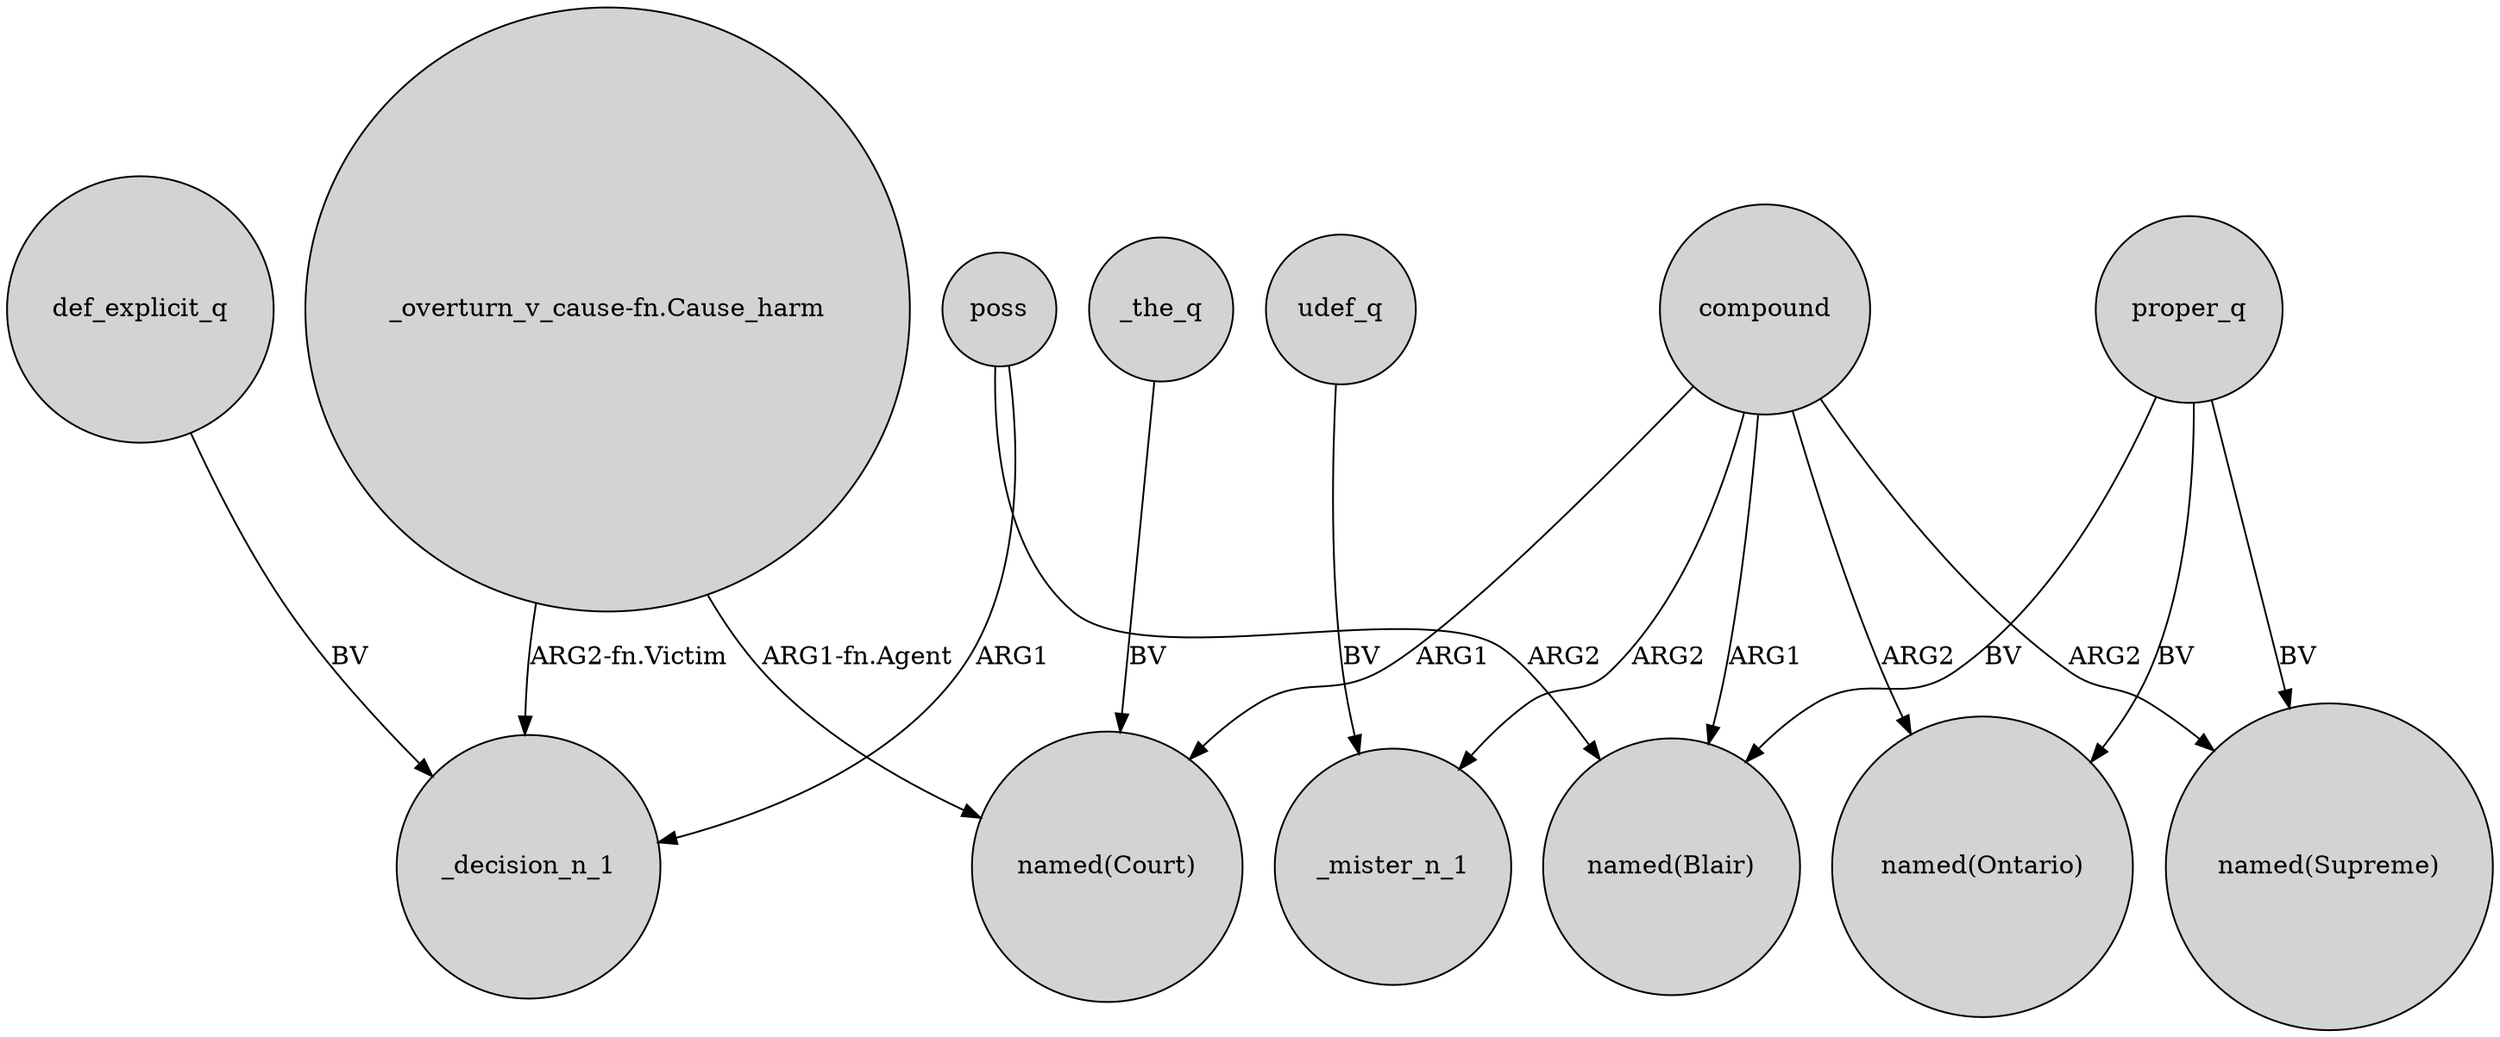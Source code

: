 digraph {
	node [shape=circle style=filled]
	def_explicit_q -> _decision_n_1 [label=BV]
	poss -> "named(Blair)" [label=ARG2]
	poss -> _decision_n_1 [label=ARG1]
	compound -> "named(Blair)" [label=ARG1]
	proper_q -> "named(Blair)" [label=BV]
	compound -> _mister_n_1 [label=ARG2]
	udef_q -> _mister_n_1 [label=BV]
	"_overturn_v_cause-fn.Cause_harm" -> _decision_n_1 [label="ARG2-fn.Victim"]
	"_overturn_v_cause-fn.Cause_harm" -> "named(Court)" [label="ARG1-fn.Agent"]
	compound -> "named(Ontario)" [label=ARG2]
	_the_q -> "named(Court)" [label=BV]
	proper_q -> "named(Ontario)" [label=BV]
	proper_q -> "named(Supreme)" [label=BV]
	compound -> "named(Court)" [label=ARG1]
	compound -> "named(Supreme)" [label=ARG2]
}
